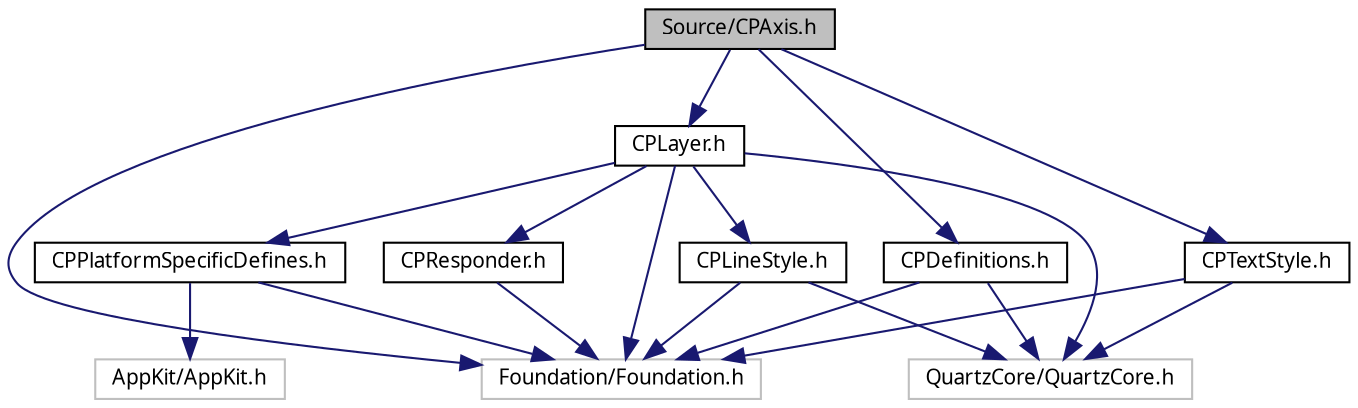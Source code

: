 digraph G
{
  bgcolor="transparent";
  edge [fontname="Lucinda Grande",fontsize="10",labelfontname="Lucinda Grande",labelfontsize="10"];
  node [fontname="Lucinda Grande",fontsize="10",shape=record];
  Node1 [label="Source/CPAxis.h",height=0.2,width=0.4,color="black", fillcolor="grey75", style="filled" fontcolor="black"];
  Node1 -> Node2 [color="midnightblue",fontsize="10",style="solid",fontname="Lucinda Grande"];
  Node2 [label="Foundation/Foundation.h",height=0.2,width=0.4,color="grey75"];
  Node1 -> Node3 [color="midnightblue",fontsize="10",style="solid",fontname="Lucinda Grande"];
  Node3 [label="CPLayer.h",height=0.2,width=0.4,color="black",URL="$_c_p_layer_8h_source.html"];
  Node3 -> Node4 [color="midnightblue",fontsize="10",style="solid",fontname="Lucinda Grande"];
  Node4 [label="QuartzCore/QuartzCore.h",height=0.2,width=0.4,color="grey75"];
  Node3 -> Node5 [color="midnightblue",fontsize="10",style="solid",fontname="Lucinda Grande"];
  Node5 [label="CPLineStyle.h",height=0.2,width=0.4,color="black",URL="$_c_p_line_style_8h_source.html"];
  Node5 -> Node4 [color="midnightblue",fontsize="10",style="solid",fontname="Lucinda Grande"];
  Node5 -> Node2 [color="midnightblue",fontsize="10",style="solid",fontname="Lucinda Grande"];
  Node3 -> Node6 [color="midnightblue",fontsize="10",style="solid",fontname="Lucinda Grande"];
  Node6 [label="CPResponder.h",height=0.2,width=0.4,color="black",URL="$_c_p_responder_8h_source.html"];
  Node6 -> Node2 [color="midnightblue",fontsize="10",style="solid",fontname="Lucinda Grande"];
  Node3 -> Node7 [color="midnightblue",fontsize="10",style="solid",fontname="Lucinda Grande"];
  Node7 [label="CPPlatformSpecificDefines.h",height=0.2,width=0.4,color="black",URL="$_c_p_platform_specific_defines_8h.html"];
  Node7 -> Node2 [color="midnightblue",fontsize="10",style="solid",fontname="Lucinda Grande"];
  Node7 -> Node8 [color="midnightblue",fontsize="10",style="solid",fontname="Lucinda Grande"];
  Node8 [label="AppKit/AppKit.h",height=0.2,width=0.4,color="grey75"];
  Node3 -> Node2 [color="midnightblue",fontsize="10",style="solid",fontname="Lucinda Grande"];
  Node1 -> Node9 [color="midnightblue",fontsize="10",style="solid",fontname="Lucinda Grande"];
  Node9 [label="CPDefinitions.h",height=0.2,width=0.4,color="black",URL="$_c_p_definitions_8h.html"];
  Node9 -> Node2 [color="midnightblue",fontsize="10",style="solid",fontname="Lucinda Grande"];
  Node9 -> Node4 [color="midnightblue",fontsize="10",style="solid",fontname="Lucinda Grande"];
  Node1 -> Node10 [color="midnightblue",fontsize="10",style="solid",fontname="Lucinda Grande"];
  Node10 [label="CPTextStyle.h",height=0.2,width=0.4,color="black",URL="$_c_p_text_style_8h_source.html"];
  Node10 -> Node2 [color="midnightblue",fontsize="10",style="solid",fontname="Lucinda Grande"];
  Node10 -> Node4 [color="midnightblue",fontsize="10",style="solid",fontname="Lucinda Grande"];
}
